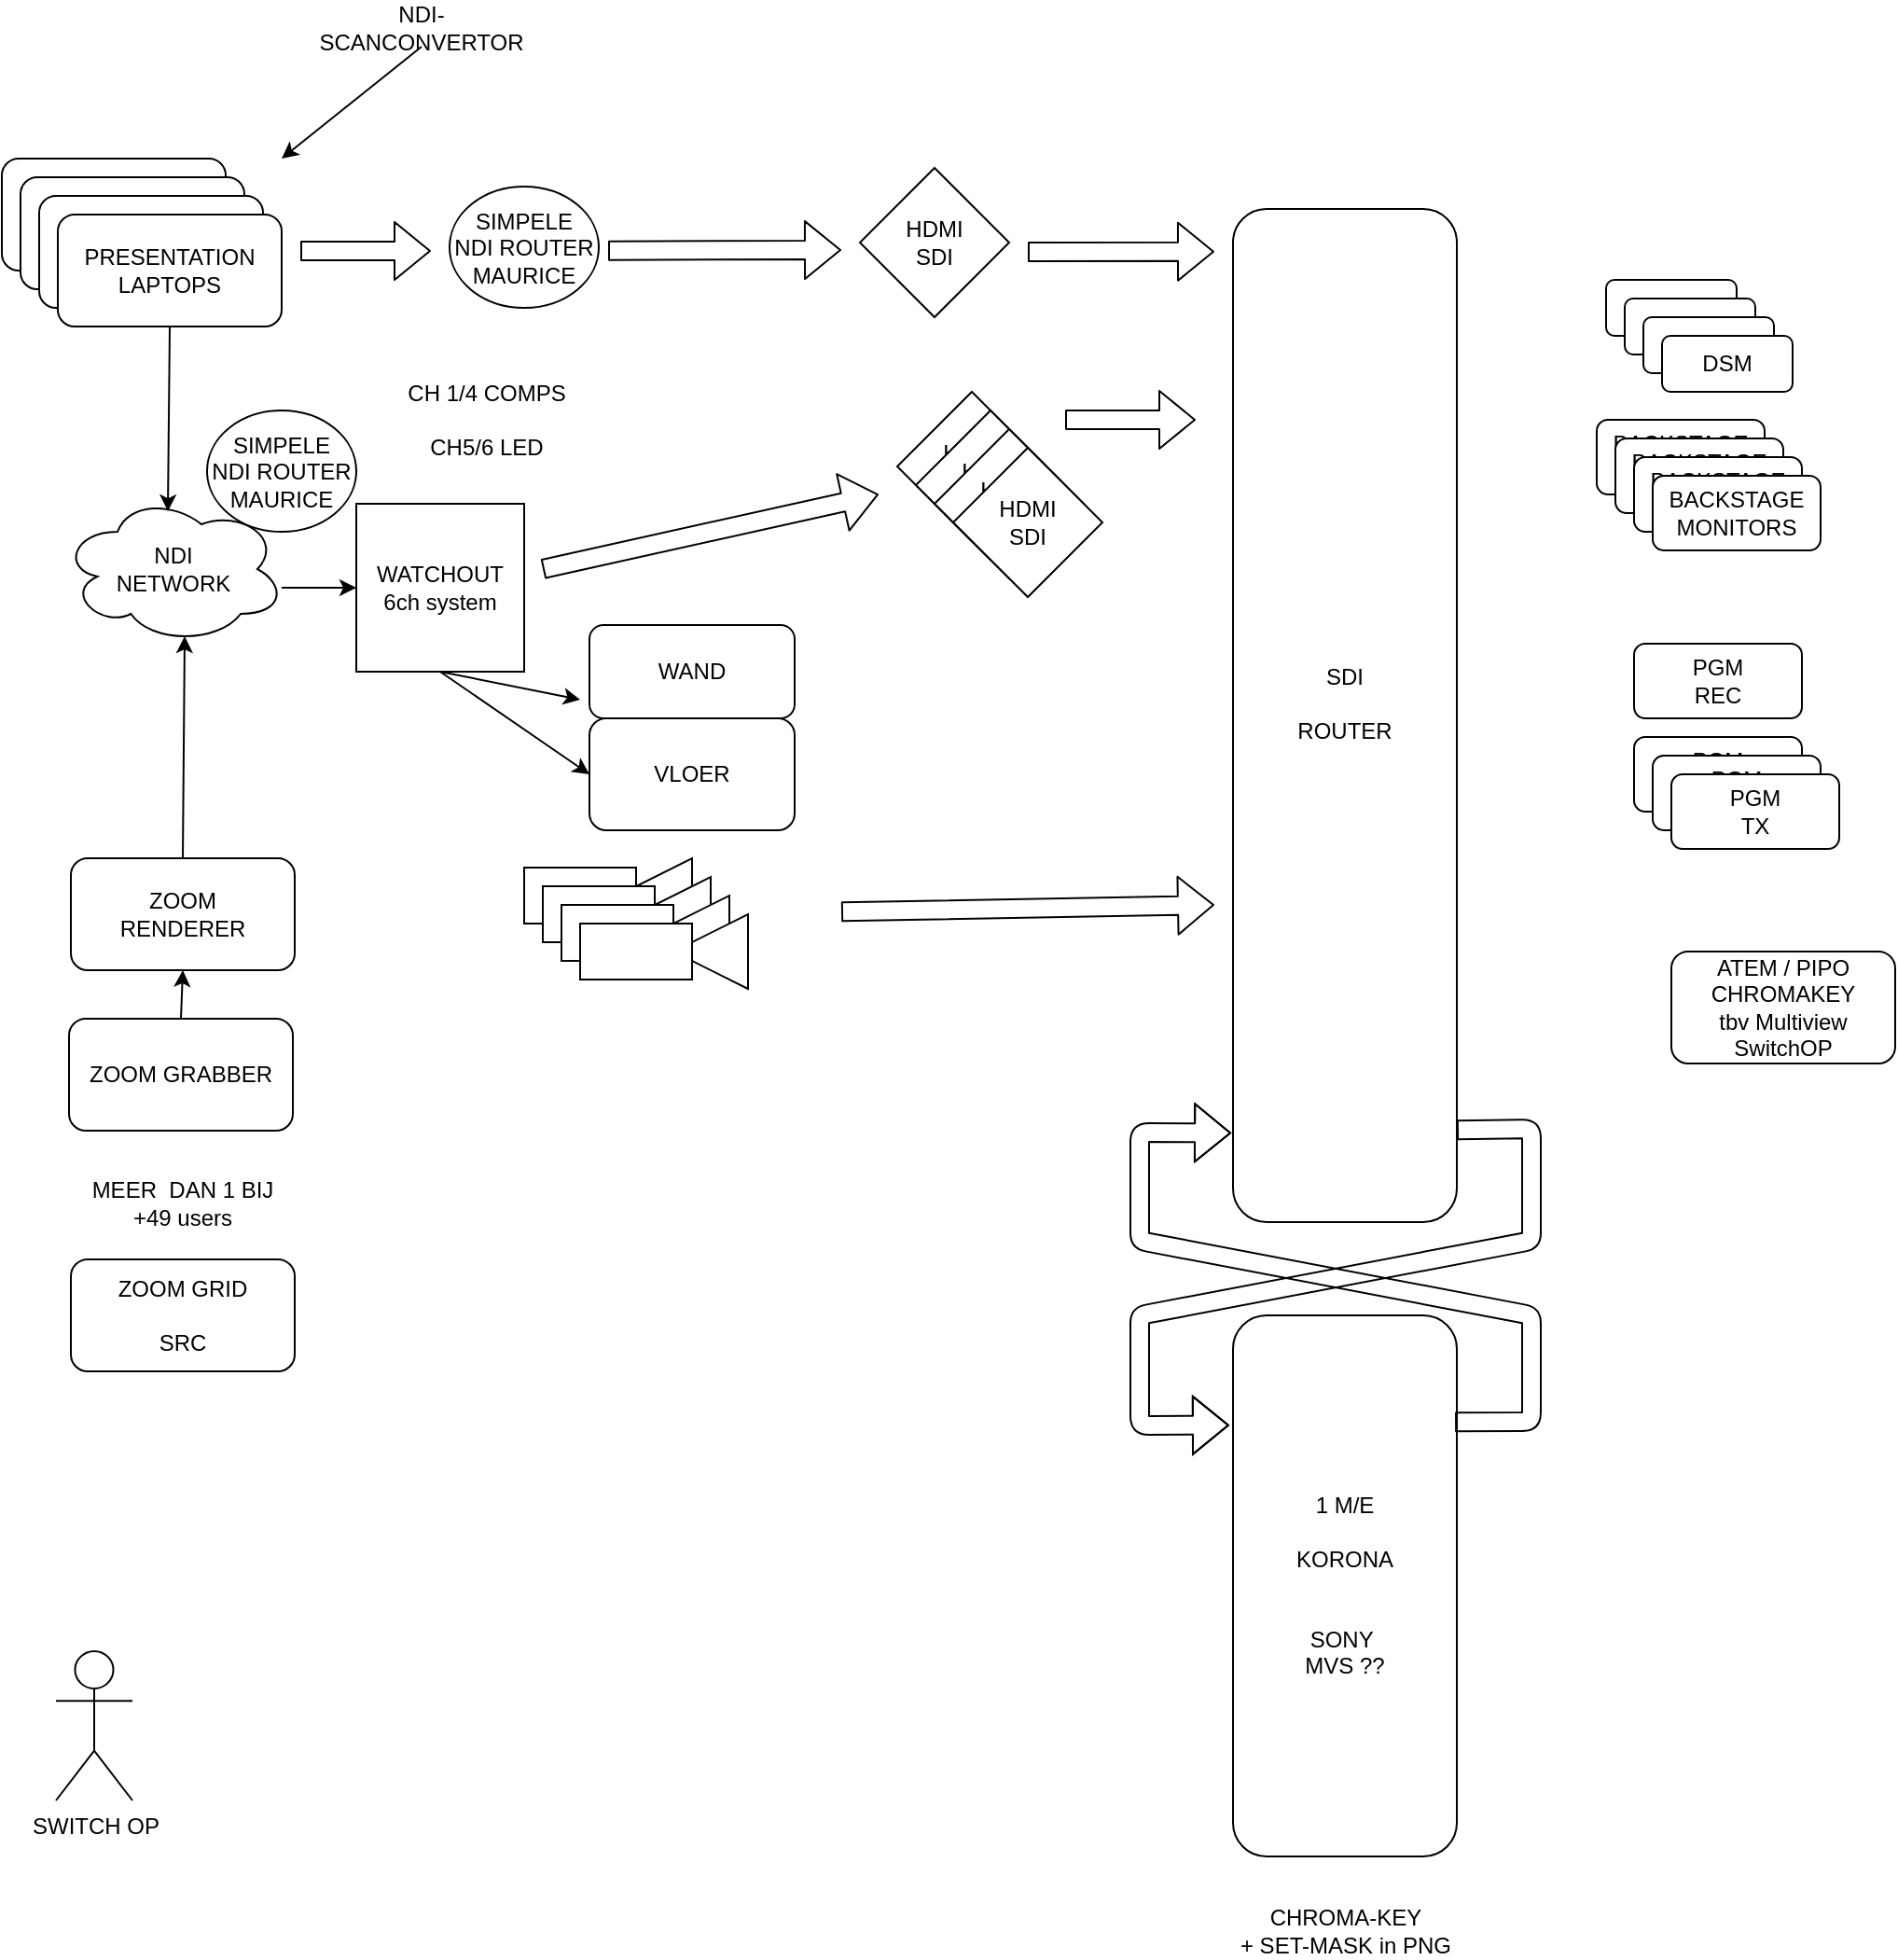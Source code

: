 <mxfile type="github" version="13.3.0">
  <diagram id="eEAOjsJDKE1D3GFsWQ7s" name="Page-1">
    <mxGraphModel connect="1" grid="1" shadow="0" math="0" pageHeight="4681" pageWidth="3300" pageScale="1" page="1" fold="1" arrows="1" tooltips="1" guides="1" gridSize="10" dy="1056" dx="1896">
      <root>
        <mxCell id="0" />
        <mxCell id="1" parent="0" />
        <mxCell id="Dp8Bf7_LkVQwsHwpjl2c-26" value="" parent="1" style="triangle;whiteSpace=wrap;html=1;rotation=-180;" vertex="1">
          <mxGeometry as="geometry" y="595" x="370" height="40" width="40" />
        </mxCell>
        <mxCell id="Dp8Bf7_LkVQwsHwpjl2c-28" value="" parent="1" style="triangle;whiteSpace=wrap;html=1;rotation=-180;" vertex="1">
          <mxGeometry as="geometry" y="605" x="380" height="40" width="40" />
        </mxCell>
        <mxCell id="Dp8Bf7_LkVQwsHwpjl2c-30" value="" parent="1" style="triangle;whiteSpace=wrap;html=1;rotation=-180;" vertex="1">
          <mxGeometry as="geometry" y="615" x="390" height="40" width="40" />
        </mxCell>
        <mxCell id="Dp8Bf7_LkVQwsHwpjl2c-32" value="" parent="1" style="triangle;whiteSpace=wrap;html=1;rotation=-180;" vertex="1">
          <mxGeometry as="geometry" y="625" x="400" height="40" width="40" />
        </mxCell>
        <mxCell id="snb9pGxtx2AWnqhrzFJE-1" value="DSM" parent="1" style="rounded=1;whiteSpace=wrap;html=1;" vertex="1">
          <mxGeometry as="geometry" y="285" x="900" height="30" width="70" />
        </mxCell>
        <mxCell id="snb9pGxtx2AWnqhrzFJE-2" value="DSM" parent="1" style="rounded=1;whiteSpace=wrap;html=1;" vertex="1">
          <mxGeometry as="geometry" y="295" x="910" height="30" width="70" />
        </mxCell>
        <mxCell id="snb9pGxtx2AWnqhrzFJE-3" value="DSM" parent="1" style="rounded=1;whiteSpace=wrap;html=1;" vertex="1">
          <mxGeometry as="geometry" y="305" x="920" height="30" width="70" />
        </mxCell>
        <mxCell id="snb9pGxtx2AWnqhrzFJE-4" value="DSM" parent="1" style="rounded=1;whiteSpace=wrap;html=1;" vertex="1">
          <mxGeometry as="geometry" y="315" x="930" height="30" width="70" />
        </mxCell>
        <mxCell id="snb9pGxtx2AWnqhrzFJE-5" value="WATCHOUT 6ch system" parent="1" style="whiteSpace=wrap;html=1;aspect=fixed;" vertex="1">
          <mxGeometry as="geometry" y="405" x="230" height="90" width="90" />
        </mxCell>
        <mxCell id="snb9pGxtx2AWnqhrzFJE-6" value="WAND" parent="1" style="rounded=1;whiteSpace=wrap;html=1;" vertex="1">
          <mxGeometry as="geometry" y="470" x="355" height="50" width="110" />
        </mxCell>
        <mxCell id="snb9pGxtx2AWnqhrzFJE-7" value="VLOER" parent="1" style="rounded=1;whiteSpace=wrap;html=1;" vertex="1">
          <mxGeometry as="geometry" y="520" x="355" height="60" width="110" />
        </mxCell>
        <mxCell id="snb9pGxtx2AWnqhrzFJE-8" value="PGM&lt;br&gt;REC" parent="1" style="rounded=1;whiteSpace=wrap;html=1;" vertex="1">
          <mxGeometry as="geometry" y="480" x="915" height="40" width="90" />
        </mxCell>
        <mxCell id="snb9pGxtx2AWnqhrzFJE-9" value="PGM&lt;br&gt;TX" parent="1" style="rounded=1;whiteSpace=wrap;html=1;" vertex="1">
          <mxGeometry as="geometry" y="530" x="915" height="40" width="90" />
        </mxCell>
        <mxCell id="snb9pGxtx2AWnqhrzFJE-12" value="BACKSTAGE&lt;br&gt;MONITORS" parent="1" style="rounded=1;whiteSpace=wrap;html=1;" vertex="1">
          <mxGeometry as="geometry" y="360" x="895" height="40" width="90" />
        </mxCell>
        <mxCell id="snb9pGxtx2AWnqhrzFJE-13" value="BACKSTAGE&lt;br&gt;MONITORS" parent="1" style="rounded=1;whiteSpace=wrap;html=1;" vertex="1">
          <mxGeometry as="geometry" y="370" x="905" height="40" width="90" />
        </mxCell>
        <mxCell id="snb9pGxtx2AWnqhrzFJE-14" value="BACKSTAGE&lt;br&gt;MONITORS" parent="1" style="rounded=1;whiteSpace=wrap;html=1;" vertex="1">
          <mxGeometry as="geometry" y="380" x="915" height="40" width="90" />
        </mxCell>
        <mxCell id="snb9pGxtx2AWnqhrzFJE-15" value="BACKSTAGE&lt;br&gt;MONITORS" parent="1" style="rounded=1;whiteSpace=wrap;html=1;" vertex="1">
          <mxGeometry as="geometry" y="390" x="925" height="40" width="90" />
        </mxCell>
        <mxCell id="Dp8Bf7_LkVQwsHwpjl2c-1" value="PRESENTATION&lt;br&gt;LAPTOPS" parent="1" style="rounded=1;whiteSpace=wrap;html=1;" vertex="1">
          <mxGeometry as="geometry" y="220" x="40" height="60" width="120" />
        </mxCell>
        <mxCell id="Dp8Bf7_LkVQwsHwpjl2c-2" value="PRESENTATION&lt;br&gt;LAPTOPS" parent="1" style="rounded=1;whiteSpace=wrap;html=1;" vertex="1">
          <mxGeometry as="geometry" y="230" x="50" height="60" width="120" />
        </mxCell>
        <mxCell id="Dp8Bf7_LkVQwsHwpjl2c-3" value="PRESENTATION&lt;br&gt;LAPTOPS" parent="1" style="rounded=1;whiteSpace=wrap;html=1;" vertex="1">
          <mxGeometry as="geometry" y="240" x="60" height="60" width="120" />
        </mxCell>
        <mxCell id="Dp8Bf7_LkVQwsHwpjl2c-4" value="PRESENTATION&lt;br&gt;LAPTOPS" parent="1" style="rounded=1;whiteSpace=wrap;html=1;" vertex="1">
          <mxGeometry as="geometry" y="250" x="70" height="60" width="120" />
        </mxCell>
        <mxCell id="Dp8Bf7_LkVQwsHwpjl2c-5" value="HDMI&lt;br&gt;SDI" parent="1" style="rhombus;whiteSpace=wrap;html=1;" vertex="1">
          <mxGeometry as="geometry" y="225" x="500" height="80" width="80" />
        </mxCell>
        <mxCell id="Dp8Bf7_LkVQwsHwpjl2c-6" value="" parent="1" style="shape=flexArrow;endArrow=classic;html=1;" edge="1">
          <mxGeometry as="geometry" height="50" width="50" relative="1">
            <mxPoint as="sourcePoint" y="269.5" x="200" />
            <mxPoint as="targetPoint" y="269.5" x="270" />
          </mxGeometry>
        </mxCell>
        <mxCell id="Dp8Bf7_LkVQwsHwpjl2c-7" value="SDI&lt;br&gt;&lt;br&gt;ROUTER&lt;br&gt;&lt;br&gt;" parent="1" style="rounded=1;whiteSpace=wrap;html=1;" vertex="1">
          <mxGeometry as="geometry" y="247" x="700" height="543" width="120" />
        </mxCell>
        <mxCell id="Dp8Bf7_LkVQwsHwpjl2c-9" value="NDI-SCANCONVERTOR" parent="1" style="text;html=1;strokeColor=none;fillColor=none;align=center;verticalAlign=middle;whiteSpace=wrap;rounded=0;" vertex="1">
          <mxGeometry as="geometry" y="140" x="210" height="20" width="110" />
        </mxCell>
        <mxCell id="Dp8Bf7_LkVQwsHwpjl2c-11" value="" parent="1" style="endArrow=classic;html=1;exitX=0.5;exitY=1;exitDx=0;exitDy=0;" edge="1" source="Dp8Bf7_LkVQwsHwpjl2c-9">
          <mxGeometry as="geometry" height="50" width="50" relative="1">
            <mxPoint as="sourcePoint" y="590" x="390" />
            <mxPoint as="targetPoint" y="220" x="190" />
          </mxGeometry>
        </mxCell>
        <mxCell id="Dp8Bf7_LkVQwsHwpjl2c-13" value="" parent="1" style="endArrow=classic;html=1;entryX=0;entryY=0.5;entryDx=0;entryDy=0;" edge="1" target="snb9pGxtx2AWnqhrzFJE-5">
          <mxGeometry as="geometry" height="50" width="50" relative="1">
            <mxPoint as="sourcePoint" y="450" x="190" />
            <mxPoint as="targetPoint" y="540" x="440" />
          </mxGeometry>
        </mxCell>
        <mxCell id="Dp8Bf7_LkVQwsHwpjl2c-14" value="NDI&lt;br&gt;NETWORK" parent="1" style="ellipse;shape=cloud;whiteSpace=wrap;html=1;" vertex="1">
          <mxGeometry as="geometry" y="400" x="72" height="80" width="120" />
        </mxCell>
        <mxCell id="Dp8Bf7_LkVQwsHwpjl2c-15" value="" parent="1" style="endArrow=classic;html=1;exitX=0.5;exitY=1;exitDx=0;exitDy=0;entryX=0.475;entryY=0.113;entryDx=0;entryDy=0;entryPerimeter=0;" edge="1" source="Dp8Bf7_LkVQwsHwpjl2c-4" target="Dp8Bf7_LkVQwsHwpjl2c-14">
          <mxGeometry as="geometry" height="50" width="50" relative="1">
            <mxPoint as="sourcePoint" y="590" x="390" />
            <mxPoint as="targetPoint" y="540" x="440" />
          </mxGeometry>
        </mxCell>
        <mxCell id="Dp8Bf7_LkVQwsHwpjl2c-16" value="HDMI&lt;br&gt;SDI" parent="1" style="rhombus;whiteSpace=wrap;html=1;" vertex="1">
          <mxGeometry as="geometry" y="345" x="520" height="80" width="80" />
        </mxCell>
        <mxCell id="Dp8Bf7_LkVQwsHwpjl2c-17" value="HDMI&lt;br&gt;SDI" parent="1" style="rhombus;whiteSpace=wrap;html=1;" vertex="1">
          <mxGeometry as="geometry" y="355" x="530" height="80" width="80" />
        </mxCell>
        <mxCell id="Dp8Bf7_LkVQwsHwpjl2c-18" value="HDMI&lt;br&gt;SDI" parent="1" style="rhombus;whiteSpace=wrap;html=1;" vertex="1">
          <mxGeometry as="geometry" y="365" x="540" height="80" width="80" />
        </mxCell>
        <mxCell id="Dp8Bf7_LkVQwsHwpjl2c-19" value="HDMI&lt;br&gt;SDI" parent="1" style="rhombus;whiteSpace=wrap;html=1;" vertex="1">
          <mxGeometry as="geometry" y="375" x="550" height="80" width="80" />
        </mxCell>
        <mxCell id="Dp8Bf7_LkVQwsHwpjl2c-21" value="" parent="1" style="shape=flexArrow;endArrow=classic;html=1;" edge="1">
          <mxGeometry as="geometry" height="50" width="50" relative="1">
            <mxPoint as="sourcePoint" y="270" x="590" />
            <mxPoint as="targetPoint" y="269.83" x="690" />
          </mxGeometry>
        </mxCell>
        <mxCell id="Dp8Bf7_LkVQwsHwpjl2c-22" value="" parent="1" style="shape=flexArrow;endArrow=classic;html=1;" edge="1">
          <mxGeometry as="geometry" height="50" width="50" relative="1">
            <mxPoint as="sourcePoint" y="360" x="610" />
            <mxPoint as="targetPoint" y="360" x="680" />
          </mxGeometry>
        </mxCell>
        <mxCell id="Dp8Bf7_LkVQwsHwpjl2c-23" value="CH 1/4 COMPS&lt;br&gt;&lt;br&gt;CH5/6 LED" parent="1" style="text;html=1;strokeColor=none;fillColor=none;align=center;verticalAlign=middle;whiteSpace=wrap;rounded=0;" vertex="1">
          <mxGeometry as="geometry" y="345" x="250" height="30" width="100" />
        </mxCell>
        <mxCell id="Dp8Bf7_LkVQwsHwpjl2c-24" value="1 M/E&lt;br&gt;&lt;br&gt;KORONA&lt;br&gt;&lt;br&gt;&lt;br&gt;SONY&amp;nbsp;&lt;br&gt;MVS ??" parent="1" style="rounded=1;whiteSpace=wrap;html=1;" vertex="1">
          <mxGeometry as="geometry" y="840" x="700" height="290" width="120" />
        </mxCell>
        <mxCell id="Dp8Bf7_LkVQwsHwpjl2c-25" value="" parent="1" style="rounded=0;whiteSpace=wrap;html=1;" vertex="1">
          <mxGeometry as="geometry" y="600" x="320" height="30" width="60" />
        </mxCell>
        <mxCell id="Dp8Bf7_LkVQwsHwpjl2c-27" value="" parent="1" style="rounded=0;whiteSpace=wrap;html=1;" vertex="1">
          <mxGeometry as="geometry" y="610" x="330" height="30" width="60" />
        </mxCell>
        <mxCell id="Dp8Bf7_LkVQwsHwpjl2c-29" value="" parent="1" style="rounded=0;whiteSpace=wrap;html=1;" vertex="1">
          <mxGeometry as="geometry" y="620" x="340" height="30" width="60" />
        </mxCell>
        <mxCell id="Dp8Bf7_LkVQwsHwpjl2c-31" value="" parent="1" style="rounded=0;whiteSpace=wrap;html=1;" vertex="1">
          <mxGeometry as="geometry" y="630" x="350" height="30" width="60" />
        </mxCell>
        <mxCell id="Dp8Bf7_LkVQwsHwpjl2c-33" value="CHROMA-KEY&lt;br&gt;+ SET-MASK in PNG" parent="1" style="text;html=1;strokeColor=none;fillColor=none;align=center;verticalAlign=middle;whiteSpace=wrap;rounded=0;" vertex="1">
          <mxGeometry as="geometry" y="1160" x="677.5" height="20" width="165" />
        </mxCell>
        <mxCell id="Dp8Bf7_LkVQwsHwpjl2c-34" value="" parent="1" style="shape=flexArrow;endArrow=classic;html=1;entryX=-0.017;entryY=0.203;entryDx=0;entryDy=0;entryPerimeter=0;exitX=1;exitY=0.909;exitDx=0;exitDy=0;exitPerimeter=0;" edge="1" source="Dp8Bf7_LkVQwsHwpjl2c-7" target="Dp8Bf7_LkVQwsHwpjl2c-24">
          <mxGeometry as="geometry" height="50" width="50" relative="1">
            <mxPoint as="sourcePoint" y="740" x="830" />
            <mxPoint as="targetPoint" y="690" x="470" />
            <Array as="points">
              <mxPoint y="740" x="860" />
              <mxPoint y="800" x="860" />
              <mxPoint y="840" x="650" />
              <mxPoint y="899" x="650" />
            </Array>
          </mxGeometry>
        </mxCell>
        <mxCell id="Dp8Bf7_LkVQwsHwpjl2c-35" value="" parent="1" style="shape=flexArrow;endArrow=classic;html=1;entryX=-0.008;entryY=0.912;entryDx=0;entryDy=0;entryPerimeter=0;exitX=0.992;exitY=0.197;exitDx=0;exitDy=0;exitPerimeter=0;" edge="1" source="Dp8Bf7_LkVQwsHwpjl2c-24" target="Dp8Bf7_LkVQwsHwpjl2c-7">
          <mxGeometry as="geometry" height="50" width="50" relative="1">
            <mxPoint as="sourcePoint" y="750.587" x="830" />
            <mxPoint as="targetPoint" y="908.87" x="707.96" />
            <Array as="points">
              <mxPoint y="897" x="860" />
              <mxPoint y="840" x="860" />
              <mxPoint y="800" x="650" />
              <mxPoint y="742" x="650" />
            </Array>
          </mxGeometry>
        </mxCell>
        <mxCell id="Dp8Bf7_LkVQwsHwpjl2c-36" value="" parent="1" style="shape=flexArrow;endArrow=classic;html=1;" edge="1">
          <mxGeometry as="geometry" height="50" width="50" relative="1">
            <mxPoint as="sourcePoint" y="623.67" x="490" />
            <mxPoint as="targetPoint" y="620" x="690" />
          </mxGeometry>
        </mxCell>
        <mxCell id="Dp8Bf7_LkVQwsHwpjl2c-37" value="ZOOM GRID&lt;br&gt;&lt;br&gt;SRC" parent="1" style="rounded=1;whiteSpace=wrap;html=1;" vertex="1">
          <mxGeometry as="geometry" y="810" x="77" height="60" width="120" />
        </mxCell>
        <mxCell id="Dp8Bf7_LkVQwsHwpjl2c-39" value="MEER&amp;nbsp; DAN 1 BIJ +49 users" parent="1" style="text;html=1;strokeColor=none;fillColor=none;align=center;verticalAlign=middle;whiteSpace=wrap;rounded=0;" vertex="1">
          <mxGeometry as="geometry" y="770" x="77" height="20" width="120" />
        </mxCell>
        <mxCell id="Dp8Bf7_LkVQwsHwpjl2c-40" value="ZOOM GRABBER" parent="1" style="rounded=1;whiteSpace=wrap;html=1;" vertex="1">
          <mxGeometry as="geometry" y="681" x="76" height="60" width="120" />
        </mxCell>
        <mxCell id="Dp8Bf7_LkVQwsHwpjl2c-41" value="ZOOM&lt;br&gt;RENDERER" parent="1" style="rounded=1;whiteSpace=wrap;html=1;" vertex="1">
          <mxGeometry as="geometry" y="595" x="77" height="60" width="120" />
        </mxCell>
        <mxCell id="Dp8Bf7_LkVQwsHwpjl2c-42" value="" parent="1" style="endArrow=classic;html=1;entryX=0.55;entryY=0.95;entryDx=0;entryDy=0;exitX=0.5;exitY=0;exitDx=0;exitDy=0;entryPerimeter=0;" edge="1" source="Dp8Bf7_LkVQwsHwpjl2c-41" target="Dp8Bf7_LkVQwsHwpjl2c-14">
          <mxGeometry as="geometry" height="50" width="50" relative="1">
            <mxPoint as="sourcePoint" y="870" x="390" />
            <mxPoint as="targetPoint" y="820" x="440" />
          </mxGeometry>
        </mxCell>
        <mxCell id="Dp8Bf7_LkVQwsHwpjl2c-44" value="" parent="1" style="endArrow=classic;html=1;exitX=0.5;exitY=0;exitDx=0;exitDy=0;entryX=0.5;entryY=1;entryDx=0;entryDy=0;" edge="1" source="Dp8Bf7_LkVQwsHwpjl2c-40" target="Dp8Bf7_LkVQwsHwpjl2c-41">
          <mxGeometry as="geometry" height="50" width="50" relative="1">
            <mxPoint as="sourcePoint" y="730" x="270" />
            <mxPoint as="targetPoint" y="680" x="320" />
          </mxGeometry>
        </mxCell>
        <mxCell id="Dp8Bf7_LkVQwsHwpjl2c-45" value="" parent="1" style="endArrow=classic;html=1;exitX=0.5;exitY=1;exitDx=0;exitDy=0;" edge="1" source="snb9pGxtx2AWnqhrzFJE-5">
          <mxGeometry as="geometry" height="50" width="50" relative="1">
            <mxPoint as="sourcePoint" y="580" x="260" />
            <mxPoint as="targetPoint" y="510" x="350" />
          </mxGeometry>
        </mxCell>
        <mxCell id="Dp8Bf7_LkVQwsHwpjl2c-46" value="" parent="1" style="endArrow=classic;html=1;exitX=0.5;exitY=1;exitDx=0;exitDy=0;entryX=0;entryY=0.5;entryDx=0;entryDy=0;" edge="1" source="snb9pGxtx2AWnqhrzFJE-5" target="snb9pGxtx2AWnqhrzFJE-7">
          <mxGeometry as="geometry" height="50" width="50" relative="1">
            <mxPoint as="sourcePoint" y="505" x="285" />
            <mxPoint as="targetPoint" y="520" x="360" />
          </mxGeometry>
        </mxCell>
        <mxCell id="Dp8Bf7_LkVQwsHwpjl2c-47" value="PGM&lt;br&gt;TX" parent="1" style="rounded=1;whiteSpace=wrap;html=1;" vertex="1">
          <mxGeometry as="geometry" y="540" x="925" height="40" width="90" />
        </mxCell>
        <mxCell id="Dp8Bf7_LkVQwsHwpjl2c-48" value="PGM&lt;br&gt;TX" parent="1" style="rounded=1;whiteSpace=wrap;html=1;" vertex="1">
          <mxGeometry as="geometry" y="550" x="935" height="40" width="90" />
        </mxCell>
        <mxCell id="Dp8Bf7_LkVQwsHwpjl2c-51" value="" parent="1" style="shape=flexArrow;endArrow=classic;html=1;" edge="1">
          <mxGeometry as="geometry" height="50" width="50" relative="1">
            <mxPoint as="sourcePoint" y="440" x="330" />
            <mxPoint as="targetPoint" y="400" x="510" />
          </mxGeometry>
        </mxCell>
        <mxCell id="Dp8Bf7_LkVQwsHwpjl2c-52" value="ATEM / PIPO&lt;br&gt;CHROMAKEY&lt;br&gt;tbv Multiview SwitchOP" parent="1" style="rounded=1;whiteSpace=wrap;html=1;" vertex="1">
          <mxGeometry as="geometry" y="645" x="935" height="60" width="120" />
        </mxCell>
        <mxCell id="xNNuiYkojMvSaA-WuqhR-1" value="SIMPELE&lt;br&gt;NDI ROUTER&lt;br&gt;MAURICE" parent="1" style="ellipse;whiteSpace=wrap;html=1;" vertex="1">
          <mxGeometry as="geometry" y="355" x="150" height="65" width="80" />
        </mxCell>
        <mxCell id="xNNuiYkojMvSaA-WuqhR-4" value="SIMPELE&lt;br&gt;NDI ROUTER&lt;br&gt;MAURICE" parent="1" style="ellipse;whiteSpace=wrap;html=1;" vertex="1">
          <mxGeometry as="geometry" y="235" x="280" height="65" width="80" />
        </mxCell>
        <mxCell id="xNNuiYkojMvSaA-WuqhR-5" value="" parent="1" style="shape=flexArrow;endArrow=classic;html=1;" edge="1">
          <mxGeometry as="geometry" height="50" width="50" relative="1">
            <mxPoint as="sourcePoint" y="269.33" x="365" />
            <mxPoint as="targetPoint" y="269" x="490" />
          </mxGeometry>
        </mxCell>
        <mxCell id="xNNuiYkojMvSaA-WuqhR-7" value="SWITCH OP" parent="1" style="shape=umlActor;verticalLabelPosition=bottom;labelBackgroundColor=#ffffff;verticalAlign=top;html=1;outlineConnect=0;" vertex="1">
          <mxGeometry as="geometry" y="1020" x="69" height="80" width="41" />
        </mxCell>
      </root>
    </mxGraphModel>
  </diagram>
</mxfile>
